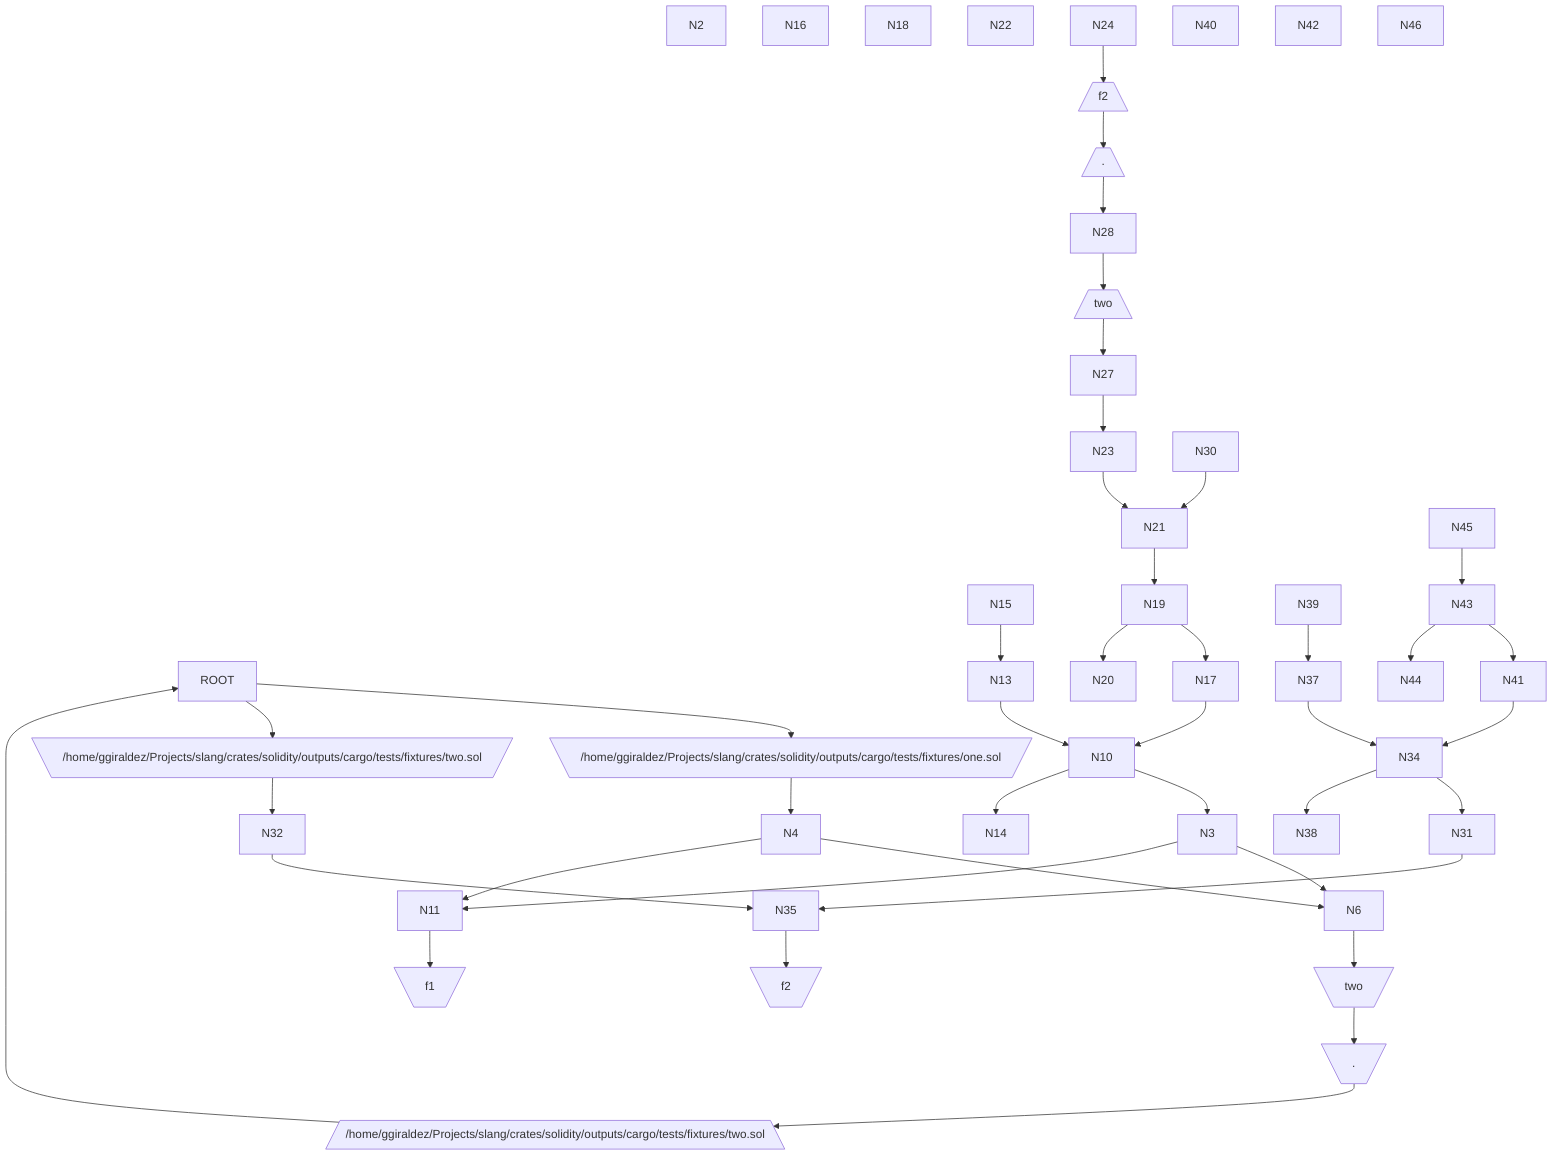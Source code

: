 graph TD
	N1[ROOT]
	N1 --> N5
	N1 --> N33
	N2
	N3
	N3 --> N6
	N3 --> N11
	N4
	N4 --> N6
	N4 --> N11
	N5[\/home/ggiraldez/Projects/slang/crates/solidity/outputs/cargo/tests/fixtures/one.sol/]
	N5 --> N4
	N6
	N6 --> N7
	N7[\two/]
	N7 --> N8
	N8[\./]
	N8 --> N9
	N9[//home/ggiraldez/Projects/slang/crates/solidity/outputs/cargo/tests/fixtures/two.sol\]
	N9 --> N1
	N10
	N10 --> N3
	N10 --> N14
	N11
	N11 --> N12
	N12[\f1/]
	N13
	N13 --> N10
	N14
	N15
	N15 --> N13
	N16
	N17
	N17 --> N10
	N18
	N19
	N19 --> N17
	N19 --> N20
	N20
	N21
	N21 --> N19
	N22
	N23
	N23 --> N21
	N24
	N24 --> N25
	N25[/f2\]
	N25 --> N26
	N26[/.\]
	N26 --> N28
	N27
	N27 --> N23
	N28
	N28 --> N29
	N29[/two\]
	N29 --> N27
	N30
	N30 --> N21
	N31
	N31 --> N35
	N32
	N32 --> N35
	N33[\/home/ggiraldez/Projects/slang/crates/solidity/outputs/cargo/tests/fixtures/two.sol/]
	N33 --> N32
	N34
	N34 --> N31
	N34 --> N38
	N35
	N35 --> N36
	N36[\f2/]
	N37
	N37 --> N34
	N38
	N39
	N39 --> N37
	N40
	N41
	N41 --> N34
	N42
	N43
	N43 --> N41
	N43 --> N44
	N44
	N45
	N45 --> N43
	N46